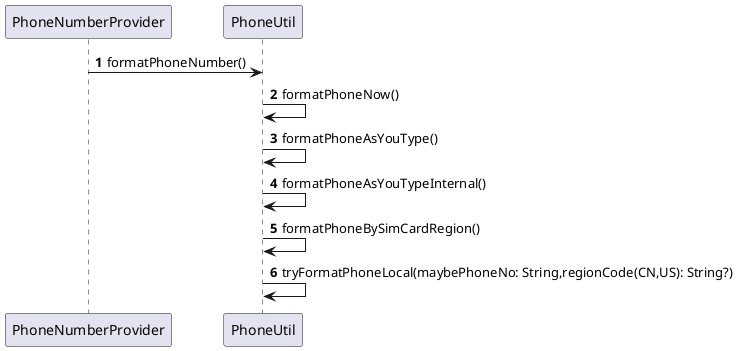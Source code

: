 @startuml
'https://plantuml.com/sequence-diagram

autonumber

PhoneNumberProvider -> PhoneUtil:formatPhoneNumber()
PhoneUtil ->PhoneUtil:formatPhoneNow()
PhoneUtil -> PhoneUtil:formatPhoneAsYouType()
PhoneUtil -> PhoneUtil: formatPhoneAsYouTypeInternal()
PhoneUtil -> PhoneUtil: formatPhoneBySimCardRegion()
PhoneUtil -> PhoneUtil: tryFormatPhoneLocal(maybePhoneNo: String,regionCode(CN,US): String?)
@enduml
